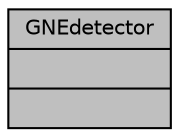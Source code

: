 digraph "GNEdetector"
{
  edge [fontname="Helvetica",fontsize="10",labelfontname="Helvetica",labelfontsize="10"];
  node [fontname="Helvetica",fontsize="10",shape=record];
  Node1 [label="{GNEdetector\n||}",height=0.2,width=0.4,color="black", fillcolor="grey75", style="filled", fontcolor="black"];
}
